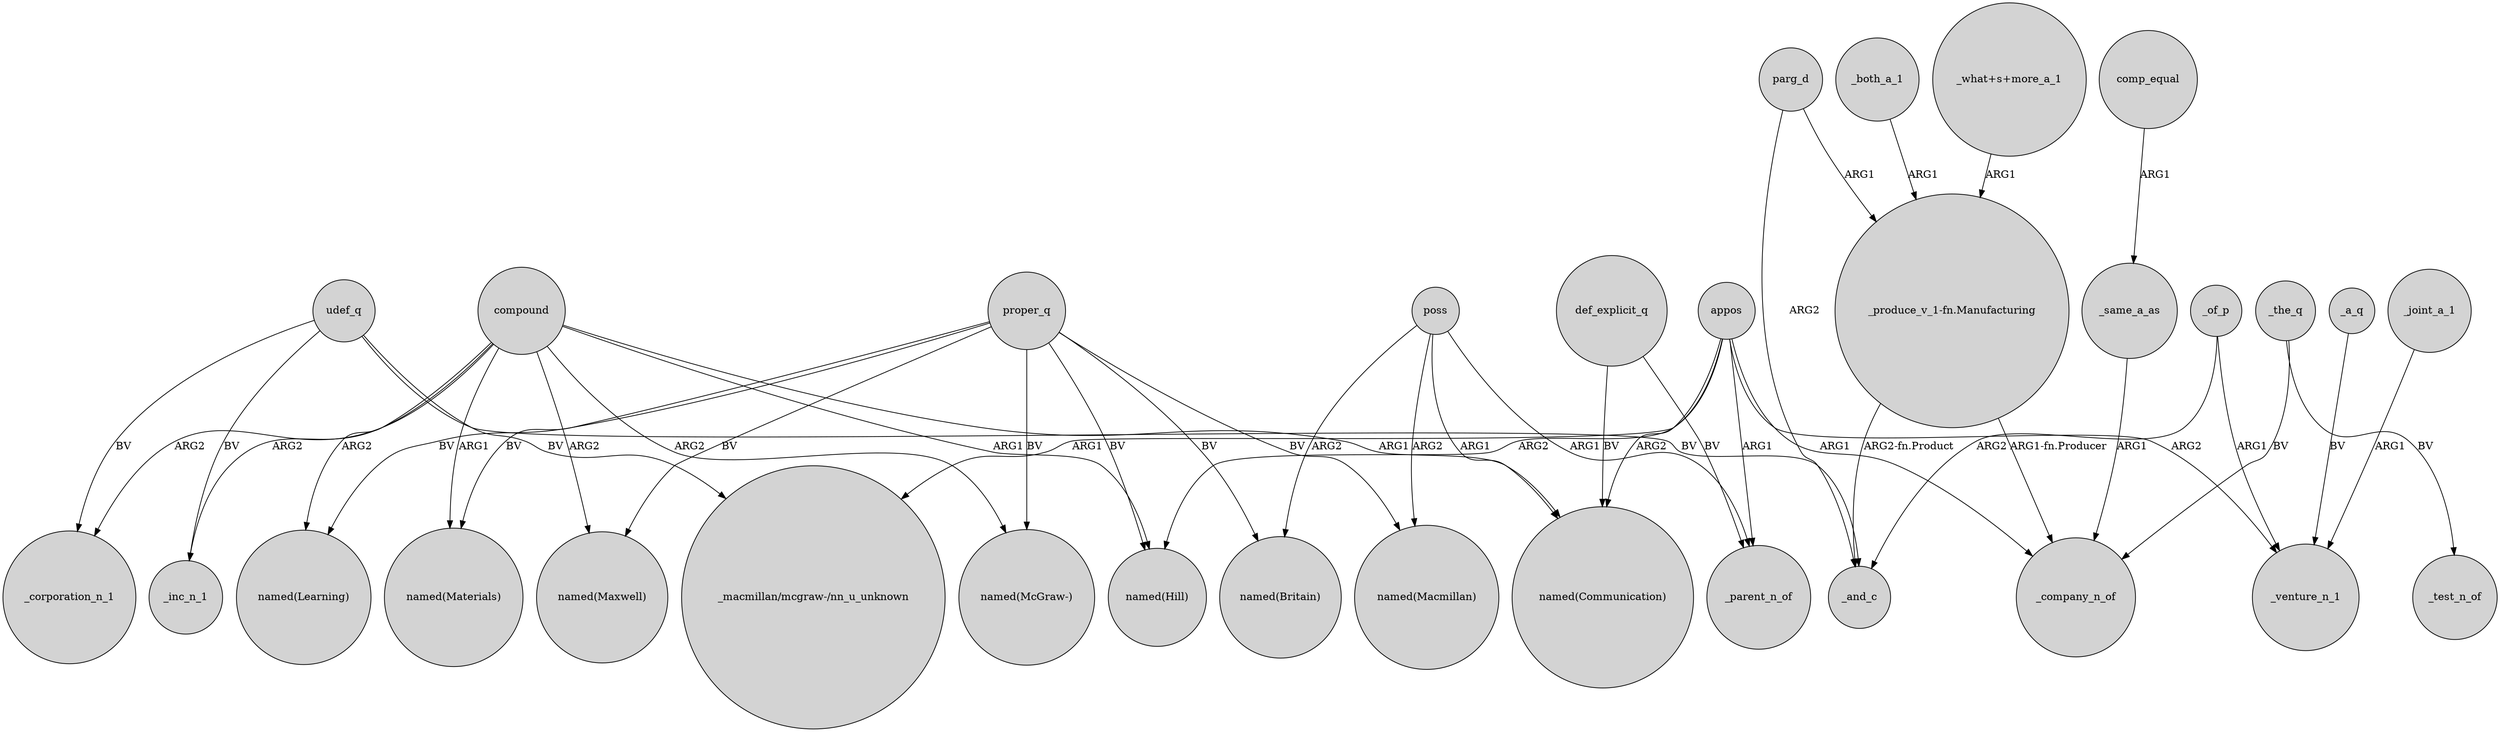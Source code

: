 digraph {
	node [shape=circle style=filled]
	"_produce_v_1-fn.Manufacturing" -> _and_c [label="ARG2-fn.Product"]
	"_produce_v_1-fn.Manufacturing" -> _company_n_of [label="ARG1-fn.Producer"]
	"_what+s+more_a_1" -> "_produce_v_1-fn.Manufacturing" [label=ARG1]
	comp_equal -> _same_a_as [label=ARG1]
	proper_q -> "named(McGraw-)" [label=BV]
	poss -> "named(Macmillan)" [label=ARG2]
	proper_q -> "named(Britain)" [label=BV]
	poss -> "named(Britain)" [label=ARG2]
	parg_d -> "_produce_v_1-fn.Manufacturing" [label=ARG1]
	def_explicit_q -> _parent_n_of [label=BV]
	udef_q -> _corporation_n_1 [label=BV]
	_of_p -> _and_c [label=ARG2]
	appos -> _company_n_of [label=ARG1]
	poss -> _parent_n_of [label=ARG1]
	compound -> "named(Materials)" [label=ARG1]
	proper_q -> "named(Learning)" [label=BV]
	def_explicit_q -> "named(Communication)" [label=BV]
	udef_q -> _and_c [label=BV]
	appos -> "named(Hill)" [label=ARG2]
	compound -> "named(Maxwell)" [label=ARG2]
	compound -> _inc_n_1 [label=ARG2]
	proper_q -> "named(Macmillan)" [label=BV]
	_a_q -> _venture_n_1 [label=BV]
	_the_q -> _company_n_of [label=BV]
	proper_q -> "named(Materials)" [label=BV]
	compound -> "named(Learning)" [label=ARG2]
	_same_a_as -> _company_n_of [label=ARG1]
	proper_q -> "named(Maxwell)" [label=BV]
	appos -> "named(Communication)" [label=ARG2]
	appos -> _venture_n_1 [label=ARG2]
	compound -> "named(McGraw-)" [label=ARG2]
	_the_q -> _test_n_of [label=BV]
	udef_q -> "_macmillan/mcgraw-/nn_u_unknown" [label=BV]
	_of_p -> _venture_n_1 [label=ARG1]
	poss -> "named(Communication)" [label=ARG1]
	udef_q -> _inc_n_1 [label=BV]
	appos -> "_macmillan/mcgraw-/nn_u_unknown" [label=ARG1]
	_joint_a_1 -> _venture_n_1 [label=ARG1]
	compound -> _corporation_n_1 [label=ARG2]
	compound -> "named(Communication)" [label=ARG1]
	_both_a_1 -> "_produce_v_1-fn.Manufacturing" [label=ARG1]
	proper_q -> "named(Hill)" [label=BV]
	parg_d -> _and_c [label=ARG2]
	compound -> "named(Hill)" [label=ARG1]
	appos -> _parent_n_of [label=ARG1]
}
